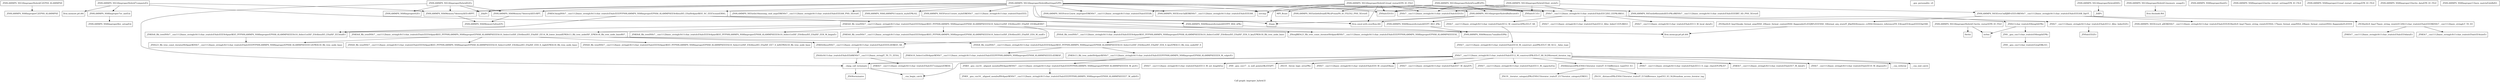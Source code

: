 digraph "Call graph: improper_hybrid.ll" {
	label="Call graph: improper_hybrid.ll";

	Node0x55d8546cef40 [shape=record,label="{_ZN9LAMMPS_NS14ImproperHybridC2EPNS_6LAMMPSE}"];
	Node0x55d8546cef40 -> Node0x55d8546d7a30;
	Node0x55d8546d7a30 [shape=record,label="{_ZN9LAMMPS_NS8ImproperC2EPNS_6LAMMPSE}"];
	Node0x55d8546d75b0 [shape=record,label="{_ZN9LAMMPS_NS14ImproperHybridD2Ev}"];
	Node0x55d8546d75b0 -> Node0x55d8546d3c70;
	Node0x55d8546d75b0 -> Node0x55d854702a80;
	Node0x55d8546d75b0 -> Node0x55d85470b3f0;
	Node0x55d8546d75b0 -> Node0x55d8546ca250;
	Node0x55d8546d75b0 -> Node0x55d85471f170;
	Node0x55d8546d3c70 [shape=record,label="{_ZdaPv}"];
	Node0x55d8546ca250 [shape=record,label="{_ZN9LAMMPS_NS6Memory7destroyIiEEvRPT_}"];
	Node0x55d8546ca250 -> Node0x55d854723ec0;
	Node0x55d8546af650 [shape=record,label="{__gxx_personality_v0}"];
	Node0x55d854702a80 [shape=record,label="{__clang_call_terminate}"];
	Node0x55d854702a80 -> Node0x55d854708860;
	Node0x55d854702a80 -> Node0x55d854733250;
	Node0x55d854708860 [shape=record,label="{__cxa_begin_catch}"];
	Node0x55d854733250 [shape=record,label="{_ZSt9terminatev}"];
	Node0x55d85471f170 [shape=record,label="{_ZN9LAMMPS_NS6Memory7destroyIiEEvRPPT_}"];
	Node0x55d85471f170 -> Node0x55d854723ec0;
	Node0x55d85470b3f0 [shape=record,label="{_ZN9LAMMPS_NS8ImproperD2Ev}"];
	Node0x55d8546b8b90 [shape=record,label="{_ZN9LAMMPS_NS14ImproperHybridD0Ev}"];
	Node0x55d8546b8b90 -> Node0x55d854734e00;
	Node0x55d854734e00 [shape=record,label="{_ZdlPv}"];
	Node0x55d8547098c0 [shape=record,label="{_ZN9LAMMPS_NS14ImproperHybrid7computeEii}"];
	Node0x55d8547098c0 -> Node0x55d85471f170;
	Node0x55d8547098c0 -> Node0x55d8546b08f0;
	Node0x55d8547098c0 -> Node0x55d8546c3030;
	Node0x55d8547098c0 -> Node0x55d854699a00;
	Node0x55d8546b08f0 [shape=record,label="{_ZN9LAMMPS_NS6Memory6createIiEEPPT_RS4_iiPKc}"];
	Node0x55d8546b08f0 -> Node0x55d854699760;
	Node0x55d8546c3030 [shape=record,label="{_ZN9LAMMPS_NS8Improper7ev_initEiii}"];
	Node0x55d8546c3030 -> Node0x55d85469bab0;
	Node0x55d854699a00 [shape=record,label="{llvm.memset.p0.i64}"];
	Node0x55d854699980 [shape=record,label="{_ZN9LAMMPS_NS14ImproperHybrid8allocateEv}"];
	Node0x55d854699980 -> Node0x55d85469b980;
	Node0x55d854699980 -> Node0x55d85469a080;
	Node0x55d854699980 -> Node0x55d85475f920;
	Node0x55d85469b980 [shape=record,label="{_ZN9LAMMPS_NS6Memory6createIiEEPT_RS3_iPKc}"];
	Node0x55d85469b980 -> Node0x55d854699760;
	Node0x55d85475f920 [shape=record,label="{llvm.umul.with.overflow.i64}"];
	Node0x55d85469a080 [shape=record,label="{_Znam}"];
	Node0x55d854699c80 [shape=record,label="{_ZN9LAMMPS_NS14ImproperHybrid8settingsEiPPc}"];
	Node0x55d854699c80 -> Node0x55d85475fbc0;
	Node0x55d854699c80 -> Node0x55d8546b6d00;
	Node0x55d854699c80 -> Node0x55d8546ab530;
	Node0x55d854699c80 -> Node0x55d8546bc690;
	Node0x55d854699c80 -> Node0x55d8546ace60;
	Node0x55d854699c80 -> Node0x55d85469c9a0;
	Node0x55d854699c80 -> Node0x55d85469cba0;
	Node0x55d854699c80 -> Node0x55d85469bf20;
	Node0x55d854699c80 -> Node0x55d8546dcfe0;
	Node0x55d854699c80 -> Node0x55d8546a0af0;
	Node0x55d854699c80 -> Node0x55d85476abf0;
	Node0x55d854699c80 -> Node0x55d85469a080;
	Node0x55d854699c80 -> Node0x55d85475f920;
	Node0x55d854699c80 -> Node0x55d8546d3c70;
	Node0x55d854699c80 -> Node0x55d85471f170;
	Node0x55d854699c80 -> Node0x55d8546ca250;
	Node0x55d8546f9090 [shape=record,label="{_ZNSt7__cxx1112basic_stringIcSt11char_traitsIcESaIcEE13_S_copy_charsEPcPKcS7_}"];
	Node0x55d8546f8800 [shape=record,label="{_ZNKSt7__cxx1112basic_stringIcSt11char_traitsIcESaIcEE7_M_dataEv}"];
	Node0x55d8546fad80 [shape=record,label="{_ZNSt7__cxx1112basic_stringIcSt11char_traitsIcESaIcEE10_M_disposeEv}"];
	Node0x55d8546fb890 [shape=record,label="{__cxa_rethrow}"];
	Node0x55d8546fc830 [shape=record,label="{__cxa_end_catch}"];
	Node0x55d8546fcfc0 [shape=record,label="{_ZSt19__iterator_categoryIPKcENSt15iterator_traitsIT_E17iterator_categoryERKS3_}"];
	Node0x55d8546ebe90 [shape=record,label="{_ZN9__gnu_cxx11char_traitsIcE6lengthEPKc}"];
	Node0x55d8546ebe90 -> Node0x55d854705e50;
	Node0x55d854705e50 [shape=record,label="{_ZN9__gnu_cxx11char_traitsIcE2eqERKcS3_}"];
	Node0x55d8546ed350 [shape=record,label="{_ZNSaIcED2Ev}"];
	Node0x55d8546b0440 [shape=record,label="{_ZSteqRKSt23_Rb_tree_const_iteratorISt4pairIKNSt7__cxx1112basic_stringIcSt11char_traitsIcESaIcEEEPFPN9LAMMPS_NS8ImproperEPNS8_6LAMMPSEEEESI_}"];
	Node0x55d8546acc40 [shape=record,label="{_ZNKSt8_Rb_treeINSt7__cxx1112basic_stringIcSt11char_traitsIcESaIcEEESt4pairIKS5_PFPN9LAMMPS_NS8ImproperEPNS8_6LAMMPSEEESt10_Select1stISF_ESt4lessIS5_ESaISF_EE4findERS7_}"];
	Node0x55d8546acc40 -> Node0x55d8547094d0;
	Node0x55d8546acc40 -> Node0x55d854709cb0;
	Node0x55d8546acc40 -> Node0x55d85470a180;
	Node0x55d8546acc40 -> Node0x55d8546afb90;
	Node0x55d8546acc40 -> Node0x55d8546b0440;
	Node0x55d8546acc40 -> Node0x55d85470a8d0;
	Node0x55d8546acc40 -> Node0x55d85470b380;
	Node0x55d8546acc40 -> Node0x55d85470b840;
	Node0x55d8546afb90 [shape=record,label="{_ZNKSt8_Rb_treeINSt7__cxx1112basic_stringIcSt11char_traitsIcESaIcEEESt4pairIKS5_PFPN9LAMMPS_NS8ImproperEPNS8_6LAMMPSEEESt10_Select1stISF_ESt4lessIS5_ESaISF_EE3endEv}"];
	Node0x55d8546afb90 -> Node0x55d85476f200;
	Node0x55d8546bc690 [shape=record,label="{_ZN9LAMMPS_NS5utils16missing_cmd_argsERKNSt7__cxx1112basic_stringIcSt11char_traitsIcESaIcEEEiS8_PNS_5ErrorE}"];
	Node0x55d8546e5ac0 [shape=record,label="{_ZNSt7__cxx1112basic_stringIcSt11char_traitsIcESaIcEE13_M_set_lengthEm}"];
	Node0x55d8546ffdf0 [shape=record,label="{_ZSt10__distanceIPKcENSt15iterator_traitsIT_E15difference_typeES3_S3_St26random_access_iterator_tag}"];
	Node0x55d85475fbc0 [shape=record,label="{_ZNSaIcEC1Ev}"];
	Node0x55d8546b6d00 [shape=record,label="{_ZNSt7__cxx1112basic_stringIcSt11char_traitsIcESaIcEEC2IS3_EEPKcRKS3_}"];
	Node0x55d8546b6d00 -> Node0x55d85469c910;
	Node0x55d8546b6d00 -> Node0x55d85469ceb0;
	Node0x55d8546b6d00 -> Node0x55d8546a4940;
	Node0x55d8546b6d00 -> Node0x55d85473a590;
	Node0x55d8546b6d00 -> Node0x55d8546a6660;
	Node0x55d8546ace60 [shape=record,label="{_ZNSt7__cxx1112basic_stringIcSt11char_traitsIcESaIcEED1Ev}"];
	Node0x55d8546ab530 [shape=record,label="{_ZNSaIcED1Ev}"];
	Node0x55d85476abf0 [shape=record,label="{strcmp}"];
	Node0x55d8546a0af0 [shape=record,label="{_ZN9LAMMPS_NS5Error3allERKNSt7__cxx1112basic_stringIcSt11char_traitsIcESaIcEEEiS8_}"];
	Node0x55d8546dcfe0 [shape=record,label="{_ZN9LAMMPS_NS5Force12new_improperERKNSt7__cxx1112basic_stringIcSt11char_traitsIcESaIcEEEiRi}"];
	Node0x55d85469bf20 [shape=record,label="{_ZN9LAMMPS_NS5Force11store_styleERKNSt7__cxx1112basic_stringIcSt11char_traitsIcESaIcEEEi}"];
	Node0x55d85469cba0 [shape=record,label="{_ZNKSt3mapINSt7__cxx1112basic_stringIcSt11char_traitsIcESaIcEEEPFPN9LAMMPS_NS8ImproperEPNS6_6LAMMPSEESt4lessIS5_ESaISt4pairIKS5_SC_EEE5countERSG_}"];
	Node0x55d85469cba0 -> Node0x55d8546acc40;
	Node0x55d85469cba0 -> Node0x55d8546afb90;
	Node0x55d85469cba0 -> Node0x55d8546b0440;
	Node0x55d85469c9a0 [shape=record,label="{_ZN9LAMMPS_NS6LAMMPS11match_styleEPKcS2_}"];
	Node0x55d8546b0d50 [shape=record,label="{_ZN9LAMMPS_NS14ImproperHybrid5coeffEiPPc}"];
	Node0x55d8546b0d50 -> Node0x55d854699980;
	Node0x55d8546b0d50 -> Node0x55d85475fbc0;
	Node0x55d8546b0d50 -> Node0x55d8546b6d00;
	Node0x55d8546b0d50 -> Node0x55d8546b12c0;
	Node0x55d8546b0d50 -> Node0x55d8546ace60;
	Node0x55d8546b0d50 -> Node0x55d8546ab530;
	Node0x55d8546b0d50 -> Node0x55d85476abf0;
	Node0x55d8546b0d50 -> Node0x55d8546a0af0;
	Node0x55d8546b12c0 [shape=record,label="{_ZN9LAMMPS_NS5utils6boundsIiEEvPKciRKNSt7__cxx1112basic_stringIcSt11char_traitsIcESaIcEEEllRT_SD_PNS_5ErrorE}"];
	Node0x55d8546b1560 [shape=record,label="{_ZN9LAMMPS_NS14ImproperHybrid10init_styleEv}"];
	Node0x55d8546b1560 -> Node0x55d85475fbc0;
	Node0x55d8546b1560 -> Node0x55d8546b6d00;
	Node0x55d8546b1560 -> Node0x55d8546ab530;
	Node0x55d8546b1560 -> Node0x55d8546b2ca0;
	Node0x55d8546b1560 -> Node0x55d8546ace60;
	Node0x55d8546b2ca0 [shape=record,label="{_ZN9LAMMPS_NS5Error3allIJRPcEEEvRKNSt7__cxx1112basic_stringIcSt11char_traitsIcESaIcEEEiSB_DpOT_}"];
	Node0x55d8546b2ca0 -> Node0x55d8546c8800;
	Node0x55d8546b2ca0 -> Node0x55d8546bbcd0;
	Node0x55d8546b2ca0 -> Node0x55d8546c33d0;
	Node0x55d8546c9f20 [shape=record,label="{_ZN9LAMMPS_NS14ImproperHybrid13write_restartEP8_IO_FILE}"];
	Node0x55d8546c9f20 -> Node0x55d8546cad20;
	Node0x55d8546c9f20 -> Node0x55d8546cbbe0;
	Node0x55d8546cad20 [shape=record,label="{fwrite}"];
	Node0x55d8546cbbe0 [shape=record,label="{strlen}"];
	Node0x55d8546cd2c0 [shape=record,label="{_ZN9LAMMPS_NS14ImproperHybrid12read_restartEP8_IO_FILE}"];
	Node0x55d8546cd2c0 -> Node0x55d8546cf150;
	Node0x55d8546cd2c0 -> Node0x55d8546fcae0;
	Node0x55d8546cd2c0 -> Node0x55d85475f920;
	Node0x55d8546cd2c0 -> Node0x55d85469a080;
	Node0x55d8546cd2c0 -> Node0x55d8546ab530;
	Node0x55d8546cd2c0 -> Node0x55d8546ace60;
	Node0x55d8546cd2c0 -> Node0x55d854699980;
	Node0x55d8546cd2c0 -> Node0x55d8546dcfe0;
	Node0x55d8546cd2c0 -> Node0x55d8546b6d00;
	Node0x55d8546cd2c0 -> Node0x55d85475fbc0;
	Node0x55d8546cf150 [shape=record,label="{_ZN9LAMMPS_NS5utils6sfreadEPKciPvmmP8_IO_FILES2_PNS_5ErrorE}"];
	Node0x55d8546fcae0 [shape=record,label="{MPI_Bcast}"];
	Node0x55d8546dbea0 [shape=record,label="{_ZN9LAMMPS_NS14ImproperHybrid12memory_usageEv}"];
	Node0x55d8546dbea0 -> Node0x55d8546dd120;
	Node0x55d8546dd120 [shape=record,label="{llvm.fmuladd.f64}"];
	Node0x55d8546deb60 [shape=record,label="{_ZN9LAMMPS_NS8Improper4initEv}"];
	Node0x55d8546df360 [shape=record,label="{_ZN9LAMMPS_NS8Improper22write_restart_settingsEP8_IO_FILE}"];
	Node0x55d8546dfb00 [shape=record,label="{_ZN9LAMMPS_NS8Improper21read_restart_settingsEP8_IO_FILE}"];
	Node0x55d8546e3320 [shape=record,label="{_ZN9LAMMPS_NS8Improper10write_dataEP8_IO_FILE}"];
	Node0x55d854706be0 [shape=record,label="{_ZN9LAMMPS_NS8Improper11born_matrixEiiiiiRdS1_}"];
	Node0x55d85469bab0 [shape=record,label="{_ZN9LAMMPS_NS8Improper8ev_setupEiii}"];
	Node0x55d854723ec0 [shape=record,label="{_ZN9LAMMPS_NS6Memory5sfreeEPv}"];
	Node0x55d854699760 [shape=record,label="{_ZN9LAMMPS_NS6Memory7smallocElPKc}"];
	Node0x55d85469c910 [shape=record,label="{_ZNSt7__cxx1112basic_stringIcSt11char_traitsIcESaIcEE13_M_local_dataEv}"];
	Node0x55d85469ceb0 [shape=record,label="{_ZNSt7__cxx1112basic_stringIcSt11char_traitsIcESaIcEE12_Alloc_hiderC1EPcRKS3_}"];
	Node0x55d85473a590 [shape=record,label="{_ZNSt7__cxx1112basic_stringIcSt11char_traitsIcESaIcEE12_M_constructIPKcEEvT_S8_}"];
	Node0x55d85473a590 -> Node0x55d8546e9f30;
	Node0x55d8546a4940 [shape=record,label="{_ZNSt11char_traitsIcE6lengthEPKc}"];
	Node0x55d8546a4940 -> Node0x55d8546ebe90;
	Node0x55d8546a4940 -> Node0x55d8546cbbe0;
	Node0x55d8546a6660 [shape=record,label="{_ZNSt7__cxx1112basic_stringIcSt11char_traitsIcESaIcEE12_Alloc_hiderD2Ev}"];
	Node0x55d8546a6660 -> Node0x55d8546ed350;
	Node0x55d8546e9f30 [shape=record,label="{_ZNSt7__cxx1112basic_stringIcSt11char_traitsIcESaIcEE16_M_construct_auxIPKcEEvT_S8_St12__false_type}"];
	Node0x55d8546e9f30 -> Node0x55d8546efc00;
	Node0x55d8546efc00 [shape=record,label="{_ZNSt7__cxx1112basic_stringIcSt11char_traitsIcESaIcEE12_M_constructIPKcEEvT_S8_St20forward_iterator_tag}"];
	Node0x55d8546efc00 -> Node0x55d8546f1a50;
	Node0x55d8546efc00 -> Node0x55d8546f2460;
	Node0x55d8546efc00 -> Node0x55d8546f2d00;
	Node0x55d8546efc00 -> Node0x55d8546f4bd0;
	Node0x55d8546efc00 -> Node0x55d8546f5250;
	Node0x55d8546efc00 -> Node0x55d8546f7760;
	Node0x55d8546efc00 -> Node0x55d8546f8800;
	Node0x55d8546efc00 -> Node0x55d8546f9090;
	Node0x55d8546efc00 -> Node0x55d854708860;
	Node0x55d8546efc00 -> Node0x55d8546fad80;
	Node0x55d8546efc00 -> Node0x55d8546fb890;
	Node0x55d8546efc00 -> Node0x55d8546fc830;
	Node0x55d8546efc00 -> Node0x55d8546e5ac0;
	Node0x55d8546efc00 -> Node0x55d854702a80;
	Node0x55d8546f1a50 [shape=record,label="{_ZN9__gnu_cxx17__is_null_pointerIKcEEbPT_}"];
	Node0x55d8546f2460 [shape=record,label="{_ZSt19__throw_logic_errorPKc}"];
	Node0x55d8546f2d00 [shape=record,label="{_ZSt8distanceIPKcENSt15iterator_traitsIT_E15difference_typeES3_S3_}"];
	Node0x55d8546f2d00 -> Node0x55d8546fcfc0;
	Node0x55d8546f2d00 -> Node0x55d8546ffdf0;
	Node0x55d8546f5250 [shape=record,label="{_ZNSt7__cxx1112basic_stringIcSt11char_traitsIcESaIcEE7_M_dataEPc}"];
	Node0x55d8546f4bd0 [shape=record,label="{_ZNSt7__cxx1112basic_stringIcSt11char_traitsIcESaIcEE9_M_createERmm}"];
	Node0x55d8546f7760 [shape=record,label="{_ZNSt7__cxx1112basic_stringIcSt11char_traitsIcESaIcEE11_M_capacityEm}"];
	Node0x55d85470a180 [shape=record,label="{_ZNKSt8_Rb_treeINSt7__cxx1112basic_stringIcSt11char_traitsIcESaIcEEESt4pairIKS5_PFPN9LAMMPS_NS8ImproperEPNS8_6LAMMPSEEESt10_Select1stISF_ESt4lessIS5_ESaISF_EE14_M_lower_boundEPKSt13_Rb_tree_nodeISF_EPKSt18_Rb_tree_node_baseRS7_}"];
	Node0x55d85470a180 -> Node0x55d85476f280;
	Node0x55d85470a180 -> Node0x55d85470b380;
	Node0x55d85470a180 -> Node0x55d85476f330;
	Node0x55d85470a180 -> Node0x55d85476f460;
	Node0x55d85470a180 -> Node0x55d85476f200;
	Node0x55d8547094d0 [shape=record,label="{_ZNKSt8_Rb_treeINSt7__cxx1112basic_stringIcSt11char_traitsIcESaIcEEESt4pairIKS5_PFPN9LAMMPS_NS8ImproperEPNS8_6LAMMPSEEESt10_Select1stISF_ESt4lessIS5_ESaISF_EE8_M_beginEv}"];
	Node0x55d854709cb0 [shape=record,label="{_ZNKSt8_Rb_treeINSt7__cxx1112basic_stringIcSt11char_traitsIcESaIcEEESt4pairIKS5_PFPN9LAMMPS_NS8ImproperEPNS8_6LAMMPSEEESt10_Select1stISF_ESt4lessIS5_ESaISF_EE6_M_endEv}"];
	Node0x55d85470b380 [shape=record,label="{_ZNKSt4lessINSt7__cxx1112basic_stringIcSt11char_traitsIcESaIcEEEEclERKS5_S8_}"];
	Node0x55d85470b380 -> Node0x55d85476f4e0;
	Node0x55d85470a8d0 [shape=record,label="{_ZNSt8_Rb_treeINSt7__cxx1112basic_stringIcSt11char_traitsIcESaIcEEESt4pairIKS5_PFPN9LAMMPS_NS8ImproperEPNS8_6LAMMPSEEESt10_Select1stISF_ESt4lessIS5_ESaISF_EE6_S_keyEPKSt18_Rb_tree_node_base}"];
	Node0x55d85470a8d0 -> Node0x55d85476f280;
	Node0x55d85470b840 [shape=record,label="{llvm.memcpy.p0.p0.i64}"];
	Node0x55d85476f280 [shape=record,label="{_ZNSt8_Rb_treeINSt7__cxx1112basic_stringIcSt11char_traitsIcESaIcEEESt4pairIKS5_PFPN9LAMMPS_NS8ImproperEPNS8_6LAMMPSEEESt10_Select1stISF_ESt4lessIS5_ESaISF_EE6_S_keyEPKSt13_Rb_tree_nodeISF_E}"];
	Node0x55d85476f280 -> Node0x55d85476f590;
	Node0x55d85476f280 -> Node0x55d85476f640;
	Node0x55d85476f330 [shape=record,label="{_ZNSt8_Rb_treeINSt7__cxx1112basic_stringIcSt11char_traitsIcESaIcEEESt4pairIKS5_PFPN9LAMMPS_NS8ImproperEPNS8_6LAMMPSEEESt10_Select1stISF_ESt4lessIS5_ESaISF_EE7_S_leftEPKSt18_Rb_tree_node_base}"];
	Node0x55d85476f590 [shape=record,label="{_ZNKSt13_Rb_tree_nodeISt4pairIKNSt7__cxx1112basic_stringIcSt11char_traitsIcESaIcEEEPFPN9LAMMPS_NS8ImproperEPNS8_6LAMMPSEEEE9_M_valptrEv}"];
	Node0x55d85476f590 -> Node0x55d85476f6c0;
	Node0x55d85476f640 [shape=record,label="{_ZNKSt10_Select1stISt4pairIKNSt7__cxx1112basic_stringIcSt11char_traitsIcESaIcEEEPFPN9LAMMPS_NS8ImproperEPNS8_6LAMMPSEEEEclERKSF_}"];
	Node0x55d85476f460 [shape=record,label="{_ZNSt8_Rb_treeINSt7__cxx1112basic_stringIcSt11char_traitsIcESaIcEEESt4pairIKS5_PFPN9LAMMPS_NS8ImproperEPNS8_6LAMMPSEEESt10_Select1stISF_ESt4lessIS5_ESaISF_EE8_S_rightEPKSt18_Rb_tree_node_base}"];
	Node0x55d85476f200 [shape=record,label="{_ZNSt23_Rb_tree_const_iteratorISt4pairIKNSt7__cxx1112basic_stringIcSt11char_traitsIcESaIcEEEPFPN9LAMMPS_NS8ImproperEPNS8_6LAMMPSEEEEC2EPKSt18_Rb_tree_node_base}"];
	Node0x55d85476f6c0 [shape=record,label="{_ZNK9__gnu_cxx16__aligned_membufISt4pairIKNSt7__cxx1112basic_stringIcSt11char_traitsIcESaIcEEEPFPN9LAMMPS_NS8ImproperEPNS9_6LAMMPSEEEE6_M_ptrEv}"];
	Node0x55d85476f6c0 -> Node0x55d85476f740;
	Node0x55d85476f740 [shape=record,label="{_ZNK9__gnu_cxx16__aligned_membufISt4pairIKNSt7__cxx1112basic_stringIcSt11char_traitsIcESaIcEEEPFPN9LAMMPS_NS8ImproperEPNS9_6LAMMPSEEEE7_M_addrEv}"];
	Node0x55d85476f4e0 [shape=record,label="{_ZStltIcSt11char_traitsIcESaIcEEbRKNSt7__cxx1112basic_stringIT_T0_T1_EESA_}"];
	Node0x55d85476f4e0 -> Node0x55d85476f7f0;
	Node0x55d85476f4e0 -> Node0x55d854702a80;
	Node0x55d85476f7f0 [shape=record,label="{_ZNKSt7__cxx1112basic_stringIcSt11char_traitsIcESaIcEE7compareERKS4_}"];
	Node0x55d8546c33d0 [shape=record,label="{_ZN9LAMMPS_NS5Error4_allERKNSt7__cxx1112basic_stringIcSt11char_traitsIcESaIcEEEiN3fmt6v9_lmp17basic_string_viewIcEENSA_17basic_format_argsINSA_20basic_format_contextINSA_8appenderEcEEEE}"];
	Node0x55d8546c8800 [shape=record,label="{_ZN3fmt6v9_lmp17basic_string_viewIcEC2ISt11char_traitsIcESaIcEEERKNSt7__cxx1112basic_stringIcT_T0_EE}"];
	Node0x55d8546c8800 -> Node0x55d85476f930;
	Node0x55d8546c8800 -> Node0x55d85476f9e0;
	Node0x55d8546bbcd0 [shape=record,label="{_ZN3fmt6v9_lmp16make_format_argsINS0_20basic_format_contextINS0_8appenderEcEEJRPcEEENS0_16format_arg_storeIT_JDpNSt9remove_cvINSt16remove_referenceIT0_E4typeEE4typeEEEEDpOSB_}"];
	Node0x55d8546bbcd0 -> Node0x55d85470b840;
	Node0x55d85476f930 [shape=record,label="{_ZNKSt7__cxx1112basic_stringIcSt11char_traitsIcESaIcEE4dataEv}"];
	Node0x55d85476f9e0 [shape=record,label="{_ZNKSt7__cxx1112basic_stringIcSt11char_traitsIcESaIcEE4sizeEv}"];
}
